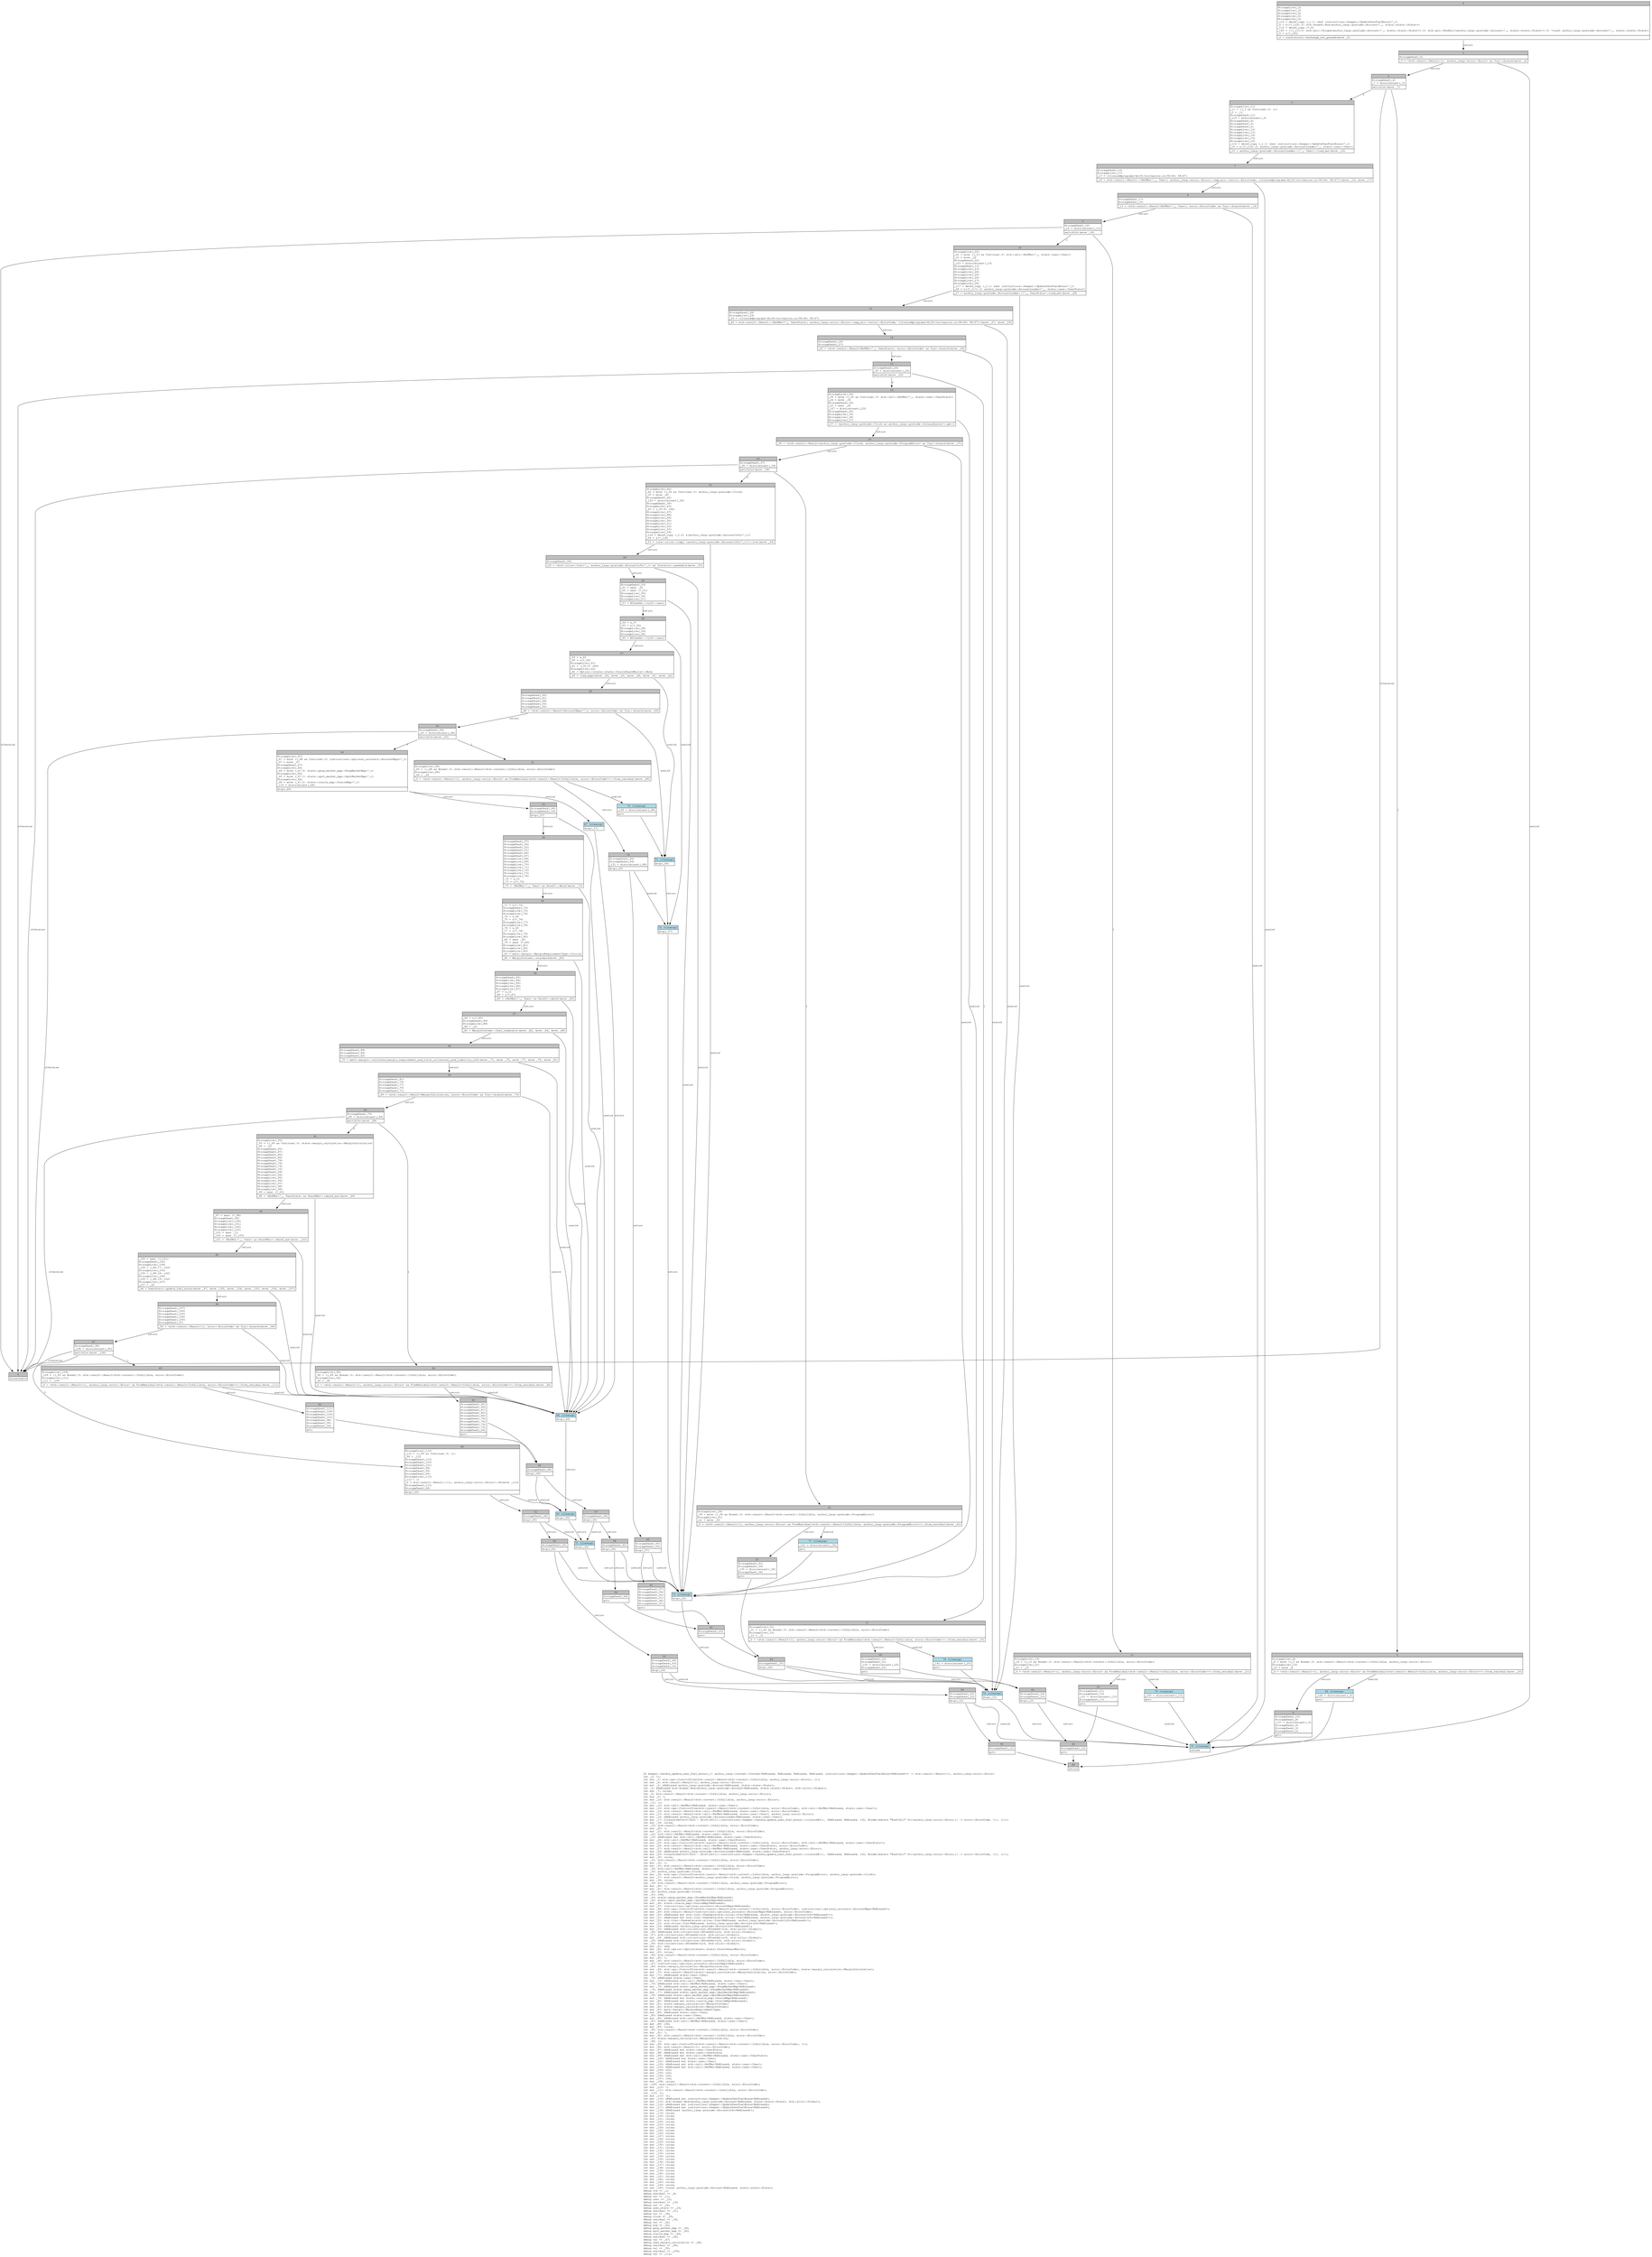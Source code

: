 digraph Mir_0_9219 {
    graph [fontname="Courier, monospace"];
    node [fontname="Courier, monospace"];
    edge [fontname="Courier, monospace"];
    label=<fn keeper::handle_update_user_fuel_bonus(_1: anchor_lang::context::Context&lt;ReErased, ReErased, ReErased, ReErased, instructions::keeper::UpdateUserFuelBonus&lt;ReErased&gt;&gt;) -&gt; std::result::Result&lt;(), anchor_lang::error::Error&gt;<br align="left"/>let _2: ();<br align="left"/>let mut _3: std::ops::ControlFlow&lt;std::result::Result&lt;std::convert::Infallible, anchor_lang::error::Error&gt;, ()&gt;;<br align="left"/>let mut _4: std::result::Result&lt;(), anchor_lang::error::Error&gt;;<br align="left"/>let mut _5: &amp;ReErased anchor_lang::prelude::Account&lt;ReErased, state::state::State&gt;;<br align="left"/>let _6: &amp;ReErased std::boxed::Box&lt;anchor_lang::prelude::Account&lt;ReErased, state::state::State&gt;, std::alloc::Global&gt;;<br align="left"/>let mut _7: isize;<br align="left"/>let _8: std::result::Result&lt;std::convert::Infallible, anchor_lang::error::Error&gt;;<br align="left"/>let mut _9: !;<br align="left"/>let mut _10: std::result::Result&lt;std::convert::Infallible, anchor_lang::error::Error&gt;;<br align="left"/>let _11: ();<br align="left"/>let mut _12: std::cell::RefMut&lt;ReErased, state::user::User&gt;;<br align="left"/>let mut _13: std::ops::ControlFlow&lt;std::result::Result&lt;std::convert::Infallible, error::ErrorCode&gt;, std::cell::RefMut&lt;ReErased, state::user::User&gt;&gt;;<br align="left"/>let mut _14: std::result::Result&lt;std::cell::RefMut&lt;ReErased, state::user::User&gt;, error::ErrorCode&gt;;<br align="left"/>let mut _15: std::result::Result&lt;std::cell::RefMut&lt;ReErased, state::user::User&gt;, anchor_lang::error::Error&gt;;<br align="left"/>let mut _16: &amp;ReErased anchor_lang::prelude::AccountLoader&lt;ReErased, state::user::User&gt;;<br align="left"/>let mut _17: Closure(DefId(0:9222 ~ drift[d311]::instructions::keeper::handle_update_user_fuel_bonus::{closure#0}), [ReErased, ReErased, i32, Binder(extern &quot;RustCall&quot; fn((anchor_lang::error::Error,)) -&gt; error::ErrorCode, []), ()]);<br align="left"/>let mut _18: isize;<br align="left"/>let _19: std::result::Result&lt;std::convert::Infallible, error::ErrorCode&gt;;<br align="left"/>let mut _20: !;<br align="left"/>let mut _21: std::result::Result&lt;std::convert::Infallible, error::ErrorCode&gt;;<br align="left"/>let _22: std::cell::RefMut&lt;ReErased, state::user::User&gt;;<br align="left"/>let _23: &amp;ReErased mut std::cell::RefMut&lt;ReErased, state::user::UserStats&gt;;<br align="left"/>let mut _24: std::cell::RefMut&lt;ReErased, state::user::UserStats&gt;;<br align="left"/>let mut _25: std::ops::ControlFlow&lt;std::result::Result&lt;std::convert::Infallible, error::ErrorCode&gt;, std::cell::RefMut&lt;ReErased, state::user::UserStats&gt;&gt;;<br align="left"/>let mut _26: std::result::Result&lt;std::cell::RefMut&lt;ReErased, state::user::UserStats&gt;, error::ErrorCode&gt;;<br align="left"/>let mut _27: std::result::Result&lt;std::cell::RefMut&lt;ReErased, state::user::UserStats&gt;, anchor_lang::error::Error&gt;;<br align="left"/>let mut _28: &amp;ReErased anchor_lang::prelude::AccountLoader&lt;ReErased, state::user::UserStats&gt;;<br align="left"/>let mut _29: Closure(DefId(0:9223 ~ drift[d311]::instructions::keeper::handle_update_user_fuel_bonus::{closure#1}), [ReErased, ReErased, i32, Binder(extern &quot;RustCall&quot; fn((anchor_lang::error::Error,)) -&gt; error::ErrorCode, []), ()]);<br align="left"/>let mut _30: isize;<br align="left"/>let _31: std::result::Result&lt;std::convert::Infallible, error::ErrorCode&gt;;<br align="left"/>let mut _32: !;<br align="left"/>let mut _33: std::result::Result&lt;std::convert::Infallible, error::ErrorCode&gt;;<br align="left"/>let _34: std::cell::RefMut&lt;ReErased, state::user::UserStats&gt;;<br align="left"/>let _35: anchor_lang::prelude::Clock;<br align="left"/>let mut _36: std::ops::ControlFlow&lt;std::result::Result&lt;std::convert::Infallible, anchor_lang::prelude::ProgramError&gt;, anchor_lang::prelude::Clock&gt;;<br align="left"/>let mut _37: std::result::Result&lt;anchor_lang::prelude::Clock, anchor_lang::prelude::ProgramError&gt;;<br align="left"/>let mut _38: isize;<br align="left"/>let _39: std::result::Result&lt;std::convert::Infallible, anchor_lang::prelude::ProgramError&gt;;<br align="left"/>let mut _40: !;<br align="left"/>let mut _41: std::result::Result&lt;std::convert::Infallible, anchor_lang::prelude::ProgramError&gt;;<br align="left"/>let _42: anchor_lang::prelude::Clock;<br align="left"/>let _43: i64;<br align="left"/>let _44: state::perp_market_map::PerpMarketMap&lt;ReErased&gt;;<br align="left"/>let _45: state::spot_market_map::SpotMarketMap&lt;ReErased&gt;;<br align="left"/>let mut _46: state::oracle_map::OracleMap&lt;ReErased&gt;;<br align="left"/>let mut _47: instructions::optional_accounts::AccountMaps&lt;ReErased&gt;;<br align="left"/>let mut _48: std::ops::ControlFlow&lt;std::result::Result&lt;std::convert::Infallible, error::ErrorCode&gt;, instructions::optional_accounts::AccountMaps&lt;ReErased&gt;&gt;;<br align="left"/>let mut _49: std::result::Result&lt;instructions::optional_accounts::AccountMaps&lt;ReErased&gt;, error::ErrorCode&gt;;<br align="left"/>let mut _50: &amp;ReErased mut std::iter::Peekable&lt;std::slice::Iter&lt;ReErased, anchor_lang::prelude::AccountInfo&lt;ReErased&gt;&gt;&gt;;<br align="left"/>let mut _51: &amp;ReErased mut std::iter::Peekable&lt;std::slice::Iter&lt;ReErased, anchor_lang::prelude::AccountInfo&lt;ReErased&gt;&gt;&gt;;<br align="left"/>let mut _52: std::iter::Peekable&lt;std::slice::Iter&lt;ReErased, anchor_lang::prelude::AccountInfo&lt;ReErased&gt;&gt;&gt;;<br align="left"/>let mut _53: std::slice::Iter&lt;ReErased, anchor_lang::prelude::AccountInfo&lt;ReErased&gt;&gt;;<br align="left"/>let mut _54: &amp;ReErased [anchor_lang::prelude::AccountInfo&lt;ReErased&gt;];<br align="left"/>let mut _55: &amp;ReErased std::collections::BTreeSet&lt;u16, std::alloc::Global&gt;;<br align="left"/>let _56: &amp;ReErased std::collections::BTreeSet&lt;u16, std::alloc::Global&gt;;<br align="left"/>let _57: std::collections::BTreeSet&lt;u16, std::alloc::Global&gt;;<br align="left"/>let mut _58: &amp;ReErased std::collections::BTreeSet&lt;u16, std::alloc::Global&gt;;<br align="left"/>let _59: &amp;ReErased std::collections::BTreeSet&lt;u16, std::alloc::Global&gt;;<br align="left"/>let _60: std::collections::BTreeSet&lt;u16, std::alloc::Global&gt;;<br align="left"/>let mut _61: u64;<br align="left"/>let mut _62: std::option::Option&lt;state::state::OracleGuardRails&gt;;<br align="left"/>let mut _63: isize;<br align="left"/>let _64: std::result::Result&lt;std::convert::Infallible, error::ErrorCode&gt;;<br align="left"/>let mut _65: !;<br align="left"/>let mut _66: std::result::Result&lt;std::convert::Infallible, error::ErrorCode&gt;;<br align="left"/>let _67: instructions::optional_accounts::AccountMaps&lt;ReErased&gt;;<br align="left"/>let _68: state::margin_calculation::MarginCalculation;<br align="left"/>let mut _69: std::ops::ControlFlow&lt;std::result::Result&lt;std::convert::Infallible, error::ErrorCode&gt;, state::margin_calculation::MarginCalculation&gt;;<br align="left"/>let mut _70: std::result::Result&lt;state::margin_calculation::MarginCalculation, error::ErrorCode&gt;;<br align="left"/>let mut _71: &amp;ReErased state::user::User;<br align="left"/>let _72: &amp;ReErased state::user::User;<br align="left"/>let mut _73: &amp;ReErased std::cell::RefMut&lt;ReErased, state::user::User&gt;;<br align="left"/>let _74: &amp;ReErased std::cell::RefMut&lt;ReErased, state::user::User&gt;;<br align="left"/>let mut _75: &amp;ReErased state::perp_market_map::PerpMarketMap&lt;ReErased&gt;;<br align="left"/>let _76: &amp;ReErased state::perp_market_map::PerpMarketMap&lt;ReErased&gt;;<br align="left"/>let mut _77: &amp;ReErased state::spot_market_map::SpotMarketMap&lt;ReErased&gt;;<br align="left"/>let _78: &amp;ReErased state::spot_market_map::SpotMarketMap&lt;ReErased&gt;;<br align="left"/>let mut _79: &amp;ReErased mut state::oracle_map::OracleMap&lt;ReErased&gt;;<br align="left"/>let mut _80: &amp;ReErased mut state::oracle_map::OracleMap&lt;ReErased&gt;;<br align="left"/>let mut _81: state::margin_calculation::MarginContext;<br align="left"/>let mut _82: state::margin_calculation::MarginContext;<br align="left"/>let mut _83: math::margin::MarginRequirementType;<br align="left"/>let mut _84: &amp;ReErased state::user::User;<br align="left"/>let _85: &amp;ReErased state::user::User;<br align="left"/>let mut _86: &amp;ReErased std::cell::RefMut&lt;ReErased, state::user::User&gt;;<br align="left"/>let _87: &amp;ReErased std::cell::RefMut&lt;ReErased, state::user::User&gt;;<br align="left"/>let mut _88: i64;<br align="left"/>let mut _89: isize;<br align="left"/>let _90: std::result::Result&lt;std::convert::Infallible, error::ErrorCode&gt;;<br align="left"/>let mut _91: !;<br align="left"/>let mut _92: std::result::Result&lt;std::convert::Infallible, error::ErrorCode&gt;;<br align="left"/>let _93: state::margin_calculation::MarginCalculation;<br align="left"/>let _94: ();<br align="left"/>let mut _95: std::ops::ControlFlow&lt;std::result::Result&lt;std::convert::Infallible, error::ErrorCode&gt;, ()&gt;;<br align="left"/>let mut _96: std::result::Result&lt;(), error::ErrorCode&gt;;<br align="left"/>let mut _97: &amp;ReErased mut state::user::UserStats;<br align="left"/>let mut _98: &amp;ReErased mut state::user::UserStats;<br align="left"/>let mut _99: &amp;ReErased mut std::cell::RefMut&lt;ReErased, state::user::UserStats&gt;;<br align="left"/>let mut _100: &amp;ReErased mut state::user::User;<br align="left"/>let mut _101: &amp;ReErased mut state::user::User;<br align="left"/>let mut _102: &amp;ReErased mut std::cell::RefMut&lt;ReErased, state::user::User&gt;;<br align="left"/>let mut _103: &amp;ReErased mut std::cell::RefMut&lt;ReErased, state::user::User&gt;;<br align="left"/>let mut _104: u32;<br align="left"/>let mut _105: u32;<br align="left"/>let mut _106: u32;<br align="left"/>let mut _107: i64;<br align="left"/>let mut _108: isize;<br align="left"/>let _109: std::result::Result&lt;std::convert::Infallible, error::ErrorCode&gt;;<br align="left"/>let mut _110: !;<br align="left"/>let mut _111: std::result::Result&lt;std::convert::Infallible, error::ErrorCode&gt;;<br align="left"/>let _112: ();<br align="left"/>let mut _113: ();<br align="left"/>let mut _114: &amp;ReErased mut instructions::keeper::UpdateUserFuelBonus&lt;ReErased&gt;;<br align="left"/>let mut _115: std::boxed::Box&lt;anchor_lang::prelude::Account&lt;ReErased, state::state::State&gt;, std::alloc::Global&gt;;<br align="left"/>let mut _116: &amp;ReErased mut instructions::keeper::UpdateUserFuelBonus&lt;ReErased&gt;;<br align="left"/>let mut _117: &amp;ReErased mut instructions::keeper::UpdateUserFuelBonus&lt;ReErased&gt;;<br align="left"/>let mut _118: &amp;ReErased [anchor_lang::prelude::AccountInfo&lt;ReErased&gt;];<br align="left"/>let mut _119: isize;<br align="left"/>let mut _120: isize;<br align="left"/>let mut _121: isize;<br align="left"/>let mut _122: isize;<br align="left"/>let mut _123: isize;<br align="left"/>let mut _124: isize;<br align="left"/>let mut _125: isize;<br align="left"/>let mut _126: isize;<br align="left"/>let mut _127: isize;<br align="left"/>let mut _128: isize;<br align="left"/>let mut _129: isize;<br align="left"/>let mut _130: isize;<br align="left"/>let mut _131: isize;<br align="left"/>let mut _132: isize;<br align="left"/>let mut _133: isize;<br align="left"/>let mut _134: isize;<br align="left"/>let mut _135: isize;<br align="left"/>let mut _136: isize;<br align="left"/>let mut _137: isize;<br align="left"/>let mut _138: isize;<br align="left"/>let mut _139: isize;<br align="left"/>let mut _140: isize;<br align="left"/>let mut _141: isize;<br align="left"/>let mut _142: isize;<br align="left"/>let mut _143: isize;<br align="left"/>let mut _144: isize;<br align="left"/>let mut _145: *const anchor_lang::prelude::Account&lt;ReErased, state::state::State&gt;;<br align="left"/>debug ctx =&gt; _1;<br align="left"/>debug residual =&gt; _8;<br align="left"/>debug val =&gt; _11;<br align="left"/>debug user =&gt; _12;<br align="left"/>debug residual =&gt; _19;<br align="left"/>debug val =&gt; _22;<br align="left"/>debug user_stats =&gt; _23;<br align="left"/>debug residual =&gt; _31;<br align="left"/>debug val =&gt; _34;<br align="left"/>debug clock =&gt; _35;<br align="left"/>debug residual =&gt; _39;<br align="left"/>debug val =&gt; _42;<br align="left"/>debug now =&gt; _43;<br align="left"/>debug perp_market_map =&gt; _44;<br align="left"/>debug spot_market_map =&gt; _45;<br align="left"/>debug oracle_map =&gt; _46;<br align="left"/>debug residual =&gt; _64;<br align="left"/>debug val =&gt; _67;<br align="left"/>debug user_margin_calculation =&gt; _68;<br align="left"/>debug residual =&gt; _90;<br align="left"/>debug val =&gt; _93;<br align="left"/>debug residual =&gt; _109;<br align="left"/>debug val =&gt; _112;<br align="left"/>>;
    bb0__0_9219 [shape="none", label=<<table border="0" cellborder="1" cellspacing="0"><tr><td bgcolor="gray" align="center" colspan="1">0</td></tr><tr><td align="left" balign="left">StorageLive(_2)<br/>StorageLive(_3)<br/>StorageLive(_4)<br/>StorageLive(_5)<br/>StorageLive(_6)<br/>_114 = deref_copy (_1.1: &amp;mut instructions::keeper::UpdateUserFuelBonus&lt;'_&gt;)<br/>_6 = &amp;((*_114).0: std::boxed::Box&lt;anchor_lang::prelude::Account&lt;'_, state::state::State&gt;&gt;)<br/>_115 = deref_copy (*_6)<br/>_145 = (((_115.0: std::ptr::Unique&lt;anchor_lang::prelude::Account&lt;'_, state::state::State&gt;&gt;).0: std::ptr::NonNull&lt;anchor_lang::prelude::Account&lt;'_, state::state::State&gt;&gt;).0: *const anchor_lang::prelude::Account&lt;'_, state::state::State&gt;)<br/>_5 = &amp;(*_145)<br/></td></tr><tr><td align="left">_4 = constraints::exchange_not_paused(move _5)</td></tr></table>>];
    bb1__0_9219 [shape="none", label=<<table border="0" cellborder="1" cellspacing="0"><tr><td bgcolor="gray" align="center" colspan="1">1</td></tr><tr><td align="left" balign="left">StorageDead(_5)<br/></td></tr><tr><td align="left">_3 = &lt;std::result::Result&lt;(), anchor_lang::error::Error&gt; as Try&gt;::branch(move _4)</td></tr></table>>];
    bb2__0_9219 [shape="none", label=<<table border="0" cellborder="1" cellspacing="0"><tr><td bgcolor="gray" align="center" colspan="1">2</td></tr><tr><td align="left" balign="left">StorageDead(_4)<br/>_7 = discriminant(_3)<br/></td></tr><tr><td align="left">switchInt(move _7)</td></tr></table>>];
    bb3__0_9219 [shape="none", label=<<table border="0" cellborder="1" cellspacing="0"><tr><td bgcolor="gray" align="center" colspan="1">3</td></tr><tr><td align="left" balign="left">StorageLive(_11)<br/>_11 = ((_3 as Continue).0: ())<br/>_2 = _11<br/>StorageDead(_11)<br/>_119 = discriminant(_3)<br/>StorageDead(_6)<br/>StorageDead(_3)<br/>StorageDead(_2)<br/>StorageLive(_12)<br/>StorageLive(_13)<br/>StorageLive(_14)<br/>StorageLive(_15)<br/>StorageLive(_16)<br/>_116 = deref_copy (_1.1: &amp;mut instructions::keeper::UpdateUserFuelBonus&lt;'_&gt;)<br/>_16 = &amp;((*_116).2: anchor_lang::prelude::AccountLoader&lt;'_, state::user::User&gt;)<br/></td></tr><tr><td align="left">_15 = anchor_lang::prelude::AccountLoader::&lt;'_, User&gt;::load_mut(move _16)</td></tr></table>>];
    bb4__0_9219 [shape="none", label=<<table border="0" cellborder="1" cellspacing="0"><tr><td bgcolor="gray" align="center" colspan="1">4</td></tr><tr><td align="left">unreachable</td></tr></table>>];
    bb5__0_9219 [shape="none", label=<<table border="0" cellborder="1" cellspacing="0"><tr><td bgcolor="gray" align="center" colspan="1">5</td></tr><tr><td align="left" balign="left">StorageLive(_8)<br/>_8 = move ((_3 as Break).0: std::result::Result&lt;std::convert::Infallible, anchor_lang::error::Error&gt;)<br/>StorageLive(_10)<br/>_10 = move _8<br/></td></tr><tr><td align="left">_0 = &lt;std::result::Result&lt;(), anchor_lang::error::Error&gt; as FromResidual&lt;std::result::Result&lt;Infallible, anchor_lang::error::Error&gt;&gt;&gt;::from_residual(move _10)</td></tr></table>>];
    bb6__0_9219 [shape="none", label=<<table border="0" cellborder="1" cellspacing="0"><tr><td bgcolor="gray" align="center" colspan="1">6</td></tr><tr><td align="left" balign="left">StorageDead(_10)<br/>StorageDead(_8)<br/>_137 = discriminant(_3)<br/>StorageDead(_6)<br/>StorageDead(_3)<br/>StorageDead(_2)<br/></td></tr><tr><td align="left">goto</td></tr></table>>];
    bb7__0_9219 [shape="none", label=<<table border="0" cellborder="1" cellspacing="0"><tr><td bgcolor="gray" align="center" colspan="1">7</td></tr><tr><td align="left" balign="left">StorageDead(_16)<br/>StorageLive(_17)<br/>_17 = {closure@programs/drift/src/macros.rs:58:44: 58:47}<br/></td></tr><tr><td align="left">_14 = std::result::Result::&lt;RefMut&lt;'_, User&gt;, anchor_lang::error::Error&gt;::map_err::&lt;error::ErrorCode, {closure@programs/drift/src/macros.rs:58:44: 58:47}&gt;(move _15, move _17)</td></tr></table>>];
    bb8__0_9219 [shape="none", label=<<table border="0" cellborder="1" cellspacing="0"><tr><td bgcolor="gray" align="center" colspan="1">8</td></tr><tr><td align="left" balign="left">StorageDead(_17)<br/>StorageDead(_15)<br/></td></tr><tr><td align="left">_13 = &lt;std::result::Result&lt;RefMut&lt;'_, User&gt;, error::ErrorCode&gt; as Try&gt;::branch(move _14)</td></tr></table>>];
    bb9__0_9219 [shape="none", label=<<table border="0" cellborder="1" cellspacing="0"><tr><td bgcolor="gray" align="center" colspan="1">9</td></tr><tr><td align="left" balign="left">StorageDead(_14)<br/>_18 = discriminant(_13)<br/></td></tr><tr><td align="left">switchInt(move _18)</td></tr></table>>];
    bb10__0_9219 [shape="none", label=<<table border="0" cellborder="1" cellspacing="0"><tr><td bgcolor="gray" align="center" colspan="1">10</td></tr><tr><td align="left" balign="left">StorageLive(_22)<br/>_22 = move ((_13 as Continue).0: std::cell::RefMut&lt;'_, state::user::User&gt;)<br/>_12 = move _22<br/>StorageDead(_22)<br/>_123 = discriminant(_13)<br/>StorageDead(_13)<br/>StorageLive(_23)<br/>StorageLive(_24)<br/>StorageLive(_25)<br/>StorageLive(_26)<br/>StorageLive(_27)<br/>StorageLive(_28)<br/>_117 = deref_copy (_1.1: &amp;mut instructions::keeper::UpdateUserFuelBonus&lt;'_&gt;)<br/>_28 = &amp;((*_117).3: anchor_lang::prelude::AccountLoader&lt;'_, state::user::UserStats&gt;)<br/></td></tr><tr><td align="left">_27 = anchor_lang::prelude::AccountLoader::&lt;'_, UserStats&gt;::load_mut(move _28)</td></tr></table>>];
    bb11__0_9219 [shape="none", label=<<table border="0" cellborder="1" cellspacing="0"><tr><td bgcolor="gray" align="center" colspan="1">11</td></tr><tr><td align="left" balign="left">StorageLive(_19)<br/>_19 = ((_13 as Break).0: std::result::Result&lt;std::convert::Infallible, error::ErrorCode&gt;)<br/>StorageLive(_21)<br/>_21 = _19<br/></td></tr><tr><td align="left">_0 = &lt;std::result::Result&lt;(), anchor_lang::error::Error&gt; as FromResidual&lt;std::result::Result&lt;Infallible, error::ErrorCode&gt;&gt;&gt;::from_residual(move _21)</td></tr></table>>];
    bb12__0_9219 [shape="none", label=<<table border="0" cellborder="1" cellspacing="0"><tr><td bgcolor="gray" align="center" colspan="1">12</td></tr><tr><td align="left" balign="left">StorageDead(_21)<br/>StorageDead(_19)<br/>_121 = discriminant(_13)<br/>StorageDead(_13)<br/></td></tr><tr><td align="left">goto</td></tr></table>>];
    bb13__0_9219 [shape="none", label=<<table border="0" cellborder="1" cellspacing="0"><tr><td bgcolor="gray" align="center" colspan="1">13</td></tr><tr><td align="left" balign="left">StorageDead(_28)<br/>StorageLive(_29)<br/>_29 = {closure@programs/drift/src/macros.rs:58:44: 58:47}<br/></td></tr><tr><td align="left">_26 = std::result::Result::&lt;RefMut&lt;'_, UserStats&gt;, anchor_lang::error::Error&gt;::map_err::&lt;error::ErrorCode, {closure@programs/drift/src/macros.rs:58:44: 58:47}&gt;(move _27, move _29)</td></tr></table>>];
    bb14__0_9219 [shape="none", label=<<table border="0" cellborder="1" cellspacing="0"><tr><td bgcolor="gray" align="center" colspan="1">14</td></tr><tr><td align="left" balign="left">StorageDead(_29)<br/>StorageDead(_27)<br/></td></tr><tr><td align="left">_25 = &lt;std::result::Result&lt;RefMut&lt;'_, UserStats&gt;, error::ErrorCode&gt; as Try&gt;::branch(move _26)</td></tr></table>>];
    bb15__0_9219 [shape="none", label=<<table border="0" cellborder="1" cellspacing="0"><tr><td bgcolor="gray" align="center" colspan="1">15</td></tr><tr><td align="left" balign="left">StorageDead(_26)<br/>_30 = discriminant(_25)<br/></td></tr><tr><td align="left">switchInt(move _30)</td></tr></table>>];
    bb16__0_9219 [shape="none", label=<<table border="0" cellborder="1" cellspacing="0"><tr><td bgcolor="gray" align="center" colspan="1">16</td></tr><tr><td align="left" balign="left">StorageLive(_34)<br/>_34 = move ((_25 as Continue).0: std::cell::RefMut&lt;'_, state::user::UserStats&gt;)<br/>_24 = move _34<br/>StorageDead(_34)<br/>_23 = &amp;mut _24<br/>_127 = discriminant(_25)<br/>StorageDead(_25)<br/>StorageLive(_35)<br/>StorageLive(_36)<br/>StorageLive(_37)<br/></td></tr><tr><td align="left">_37 = &lt;anchor_lang::prelude::Clock as anchor_lang::prelude::SolanaSysvar&gt;::get()</td></tr></table>>];
    bb17__0_9219 [shape="none", label=<<table border="0" cellborder="1" cellspacing="0"><tr><td bgcolor="gray" align="center" colspan="1">17</td></tr><tr><td align="left" balign="left">StorageLive(_31)<br/>_31 = ((_25 as Break).0: std::result::Result&lt;std::convert::Infallible, error::ErrorCode&gt;)<br/>StorageLive(_33)<br/>_33 = _31<br/></td></tr><tr><td align="left">_0 = &lt;std::result::Result&lt;(), anchor_lang::error::Error&gt; as FromResidual&lt;std::result::Result&lt;Infallible, error::ErrorCode&gt;&gt;&gt;::from_residual(move _33)</td></tr></table>>];
    bb18__0_9219 [shape="none", label=<<table border="0" cellborder="1" cellspacing="0"><tr><td bgcolor="gray" align="center" colspan="1">18</td></tr><tr><td align="left" balign="left">StorageDead(_33)<br/>StorageDead(_31)<br/>_125 = discriminant(_25)<br/>StorageDead(_25)<br/></td></tr><tr><td align="left">goto</td></tr></table>>];
    bb19__0_9219 [shape="none", label=<<table border="0" cellborder="1" cellspacing="0"><tr><td bgcolor="gray" align="center" colspan="1">19</td></tr><tr><td align="left">_36 = &lt;std::result::Result&lt;anchor_lang::prelude::Clock, anchor_lang::prelude::ProgramError&gt; as Try&gt;::branch(move _37)</td></tr></table>>];
    bb20__0_9219 [shape="none", label=<<table border="0" cellborder="1" cellspacing="0"><tr><td bgcolor="gray" align="center" colspan="1">20</td></tr><tr><td align="left" balign="left">StorageDead(_37)<br/>_38 = discriminant(_36)<br/></td></tr><tr><td align="left">switchInt(move _38)</td></tr></table>>];
    bb21__0_9219 [shape="none", label=<<table border="0" cellborder="1" cellspacing="0"><tr><td bgcolor="gray" align="center" colspan="1">21</td></tr><tr><td align="left" balign="left">StorageLive(_42)<br/>_42 = move ((_36 as Continue).0: anchor_lang::prelude::Clock)<br/>_35 = move _42<br/>StorageDead(_42)<br/>_129 = discriminant(_36)<br/>StorageDead(_36)<br/>StorageLive(_43)<br/>_43 = (_35.4: i64)<br/>StorageLive(_47)<br/>StorageLive(_48)<br/>StorageLive(_49)<br/>StorageLive(_50)<br/>StorageLive(_51)<br/>StorageLive(_52)<br/>StorageLive(_53)<br/>StorageLive(_54)<br/>_118 = deref_copy (_1.2: &amp;[anchor_lang::prelude::AccountInfo&lt;'_&gt;])<br/>_54 = &amp;(*_118)<br/></td></tr><tr><td align="left">_53 = core::slice::&lt;impl [anchor_lang::prelude::AccountInfo&lt;'_&gt;]&gt;::iter(move _54)</td></tr></table>>];
    bb22__0_9219 [shape="none", label=<<table border="0" cellborder="1" cellspacing="0"><tr><td bgcolor="gray" align="center" colspan="1">22</td></tr><tr><td align="left" balign="left">StorageLive(_39)<br/>_39 = move ((_36 as Break).0: std::result::Result&lt;std::convert::Infallible, anchor_lang::prelude::ProgramError&gt;)<br/>StorageLive(_41)<br/>_41 = move _39<br/></td></tr><tr><td align="left">_0 = &lt;std::result::Result&lt;(), anchor_lang::error::Error&gt; as FromResidual&lt;std::result::Result&lt;Infallible, anchor_lang::prelude::ProgramError&gt;&gt;&gt;::from_residual(move _41)</td></tr></table>>];
    bb23__0_9219 [shape="none", label=<<table border="0" cellborder="1" cellspacing="0"><tr><td bgcolor="gray" align="center" colspan="1">23</td></tr><tr><td align="left" balign="left">StorageDead(_41)<br/>StorageDead(_39)<br/>_135 = discriminant(_36)<br/>StorageDead(_36)<br/></td></tr><tr><td align="left">goto</td></tr></table>>];
    bb24__0_9219 [shape="none", label=<<table border="0" cellborder="1" cellspacing="0"><tr><td bgcolor="gray" align="center" colspan="1">24</td></tr><tr><td align="left" balign="left">StorageDead(_54)<br/></td></tr><tr><td align="left">_52 = &lt;std::slice::Iter&lt;'_, anchor_lang::prelude::AccountInfo&lt;'_&gt;&gt; as Iterator&gt;::peekable(move _53)</td></tr></table>>];
    bb25__0_9219 [shape="none", label=<<table border="0" cellborder="1" cellspacing="0"><tr><td bgcolor="gray" align="center" colspan="1">25</td></tr><tr><td align="left" balign="left">StorageDead(_53)<br/>_51 = &amp;mut _52<br/>_50 = &amp;mut (*_51)<br/>StorageLive(_55)<br/>StorageLive(_56)<br/>StorageLive(_57)<br/></td></tr><tr><td align="left">_57 = BTreeSet::&lt;u16&gt;::new()</td></tr></table>>];
    bb26__0_9219 [shape="none", label=<<table border="0" cellborder="1" cellspacing="0"><tr><td bgcolor="gray" align="center" colspan="1">26</td></tr><tr><td align="left" balign="left">_56 = &amp;_57<br/>_55 = &amp;(*_56)<br/>StorageLive(_58)<br/>StorageLive(_59)<br/>StorageLive(_60)<br/></td></tr><tr><td align="left">_60 = BTreeSet::&lt;u16&gt;::new()</td></tr></table>>];
    bb27__0_9219 [shape="none", label=<<table border="0" cellborder="1" cellspacing="0"><tr><td bgcolor="gray" align="center" colspan="1">27</td></tr><tr><td align="left" balign="left">_59 = &amp;_60<br/>_58 = &amp;(*_59)<br/>StorageLive(_61)<br/>_61 = (_35.0: u64)<br/>StorageLive(_62)<br/>_62 = Option::&lt;state::state::OracleGuardRails&gt;::None<br/></td></tr><tr><td align="left">_49 = load_maps(move _50, move _55, move _58, move _61, move _62)</td></tr></table>>];
    bb28__0_9219 [shape="none", label=<<table border="0" cellborder="1" cellspacing="0"><tr><td bgcolor="gray" align="center" colspan="1">28</td></tr><tr><td align="left" balign="left">StorageDead(_62)<br/>StorageDead(_61)<br/>StorageDead(_58)<br/>StorageDead(_55)<br/>StorageDead(_50)<br/></td></tr><tr><td align="left">_48 = &lt;std::result::Result&lt;AccountMaps&lt;'_&gt;, error::ErrorCode&gt; as Try&gt;::branch(move _49)</td></tr></table>>];
    bb29__0_9219 [shape="none", label=<<table border="0" cellborder="1" cellspacing="0"><tr><td bgcolor="gray" align="center" colspan="1">29</td></tr><tr><td align="left" balign="left">StorageDead(_49)<br/>_63 = discriminant(_48)<br/></td></tr><tr><td align="left">switchInt(move _63)</td></tr></table>>];
    bb30__0_9219 [shape="none", label=<<table border="0" cellborder="1" cellspacing="0"><tr><td bgcolor="gray" align="center" colspan="1">30</td></tr><tr><td align="left" balign="left">StorageLive(_67)<br/>_67 = move ((_48 as Continue).0: instructions::optional_accounts::AccountMaps&lt;'_&gt;)<br/>_47 = move _67<br/>StorageDead(_67)<br/>StorageLive(_44)<br/>_44 = move (_47.0: state::perp_market_map::PerpMarketMap&lt;'_&gt;)<br/>StorageLive(_45)<br/>_45 = move (_47.1: state::spot_market_map::SpotMarketMap&lt;'_&gt;)<br/>StorageLive(_46)<br/>_46 = move (_47.2: state::oracle_map::OracleMap&lt;'_&gt;)<br/>_133 = discriminant(_48)<br/></td></tr><tr><td align="left">drop(_60)</td></tr></table>>];
    bb31__0_9219 [shape="none", label=<<table border="0" cellborder="1" cellspacing="0"><tr><td bgcolor="gray" align="center" colspan="1">31</td></tr><tr><td align="left" balign="left">StorageLive(_64)<br/>_64 = ((_48 as Break).0: std::result::Result&lt;std::convert::Infallible, error::ErrorCode&gt;)<br/>StorageLive(_66)<br/>_66 = _64<br/></td></tr><tr><td align="left">_0 = &lt;std::result::Result&lt;(), anchor_lang::error::Error&gt; as FromResidual&lt;std::result::Result&lt;Infallible, error::ErrorCode&gt;&gt;&gt;::from_residual(move _66)</td></tr></table>>];
    bb32__0_9219 [shape="none", label=<<table border="0" cellborder="1" cellspacing="0"><tr><td bgcolor="gray" align="center" colspan="1">32</td></tr><tr><td align="left" balign="left">StorageDead(_66)<br/>StorageDead(_64)<br/>_131 = discriminant(_48)<br/></td></tr><tr><td align="left">drop(_60)</td></tr></table>>];
    bb33__0_9219 [shape="none", label=<<table border="0" cellborder="1" cellspacing="0"><tr><td bgcolor="gray" align="center" colspan="1">33</td></tr><tr><td align="left" balign="left">StorageDead(_60)<br/>StorageDead(_59)<br/></td></tr><tr><td align="left">drop(_57)</td></tr></table>>];
    bb34__0_9219 [shape="none", label=<<table border="0" cellborder="1" cellspacing="0"><tr><td bgcolor="gray" align="center" colspan="1">34</td></tr><tr><td align="left" balign="left">StorageDead(_57)<br/>StorageDead(_56)<br/>StorageDead(_52)<br/>StorageDead(_51)<br/>StorageDead(_48)<br/>StorageDead(_47)<br/>StorageLive(_68)<br/>StorageLive(_69)<br/>StorageLive(_70)<br/>StorageLive(_71)<br/>StorageLive(_72)<br/>StorageLive(_73)<br/>StorageLive(_74)<br/>_74 = &amp;_12<br/>_73 = &amp;(*_74)<br/></td></tr><tr><td align="left">_72 = &lt;RefMut&lt;'_, User&gt; as Deref&gt;::deref(move _73)</td></tr></table>>];
    bb35__0_9219 [shape="none", label=<<table border="0" cellborder="1" cellspacing="0"><tr><td bgcolor="gray" align="center" colspan="1">35</td></tr><tr><td align="left" balign="left">_71 = &amp;(*_72)<br/>StorageDead(_73)<br/>StorageLive(_75)<br/>StorageLive(_76)<br/>_76 = &amp;_44<br/>_75 = &amp;(*_76)<br/>StorageLive(_77)<br/>StorageLive(_78)<br/>_78 = &amp;_45<br/>_77 = &amp;(*_78)<br/>StorageLive(_79)<br/>StorageLive(_80)<br/>_80 = &amp;mut _46<br/>_79 = &amp;mut (*_80)<br/>StorageLive(_81)<br/>StorageLive(_82)<br/>StorageLive(_83)<br/>_83 = math::margin::MarginRequirementType::Initial<br/></td></tr><tr><td align="left">_82 = MarginContext::standard(move _83)</td></tr></table>>];
    bb36__0_9219 [shape="none", label=<<table border="0" cellborder="1" cellspacing="0"><tr><td bgcolor="gray" align="center" colspan="1">36</td></tr><tr><td align="left" balign="left">StorageDead(_83)<br/>StorageLive(_84)<br/>StorageLive(_85)<br/>StorageLive(_86)<br/>StorageLive(_87)<br/>_87 = &amp;_12<br/>_86 = &amp;(*_87)<br/></td></tr><tr><td align="left">_85 = &lt;RefMut&lt;'_, User&gt; as Deref&gt;::deref(move _86)</td></tr></table>>];
    bb37__0_9219 [shape="none", label=<<table border="0" cellborder="1" cellspacing="0"><tr><td bgcolor="gray" align="center" colspan="1">37</td></tr><tr><td align="left" balign="left">_84 = &amp;(*_85)<br/>StorageDead(_86)<br/>StorageLive(_88)<br/>_88 = _43<br/></td></tr><tr><td align="left">_81 = MarginContext::fuel_numerator(move _82, move _84, move _88)</td></tr></table>>];
    bb38__0_9219 [shape="none", label=<<table border="0" cellborder="1" cellspacing="0"><tr><td bgcolor="gray" align="center" colspan="1">38</td></tr><tr><td align="left" balign="left">StorageDead(_88)<br/>StorageDead(_84)<br/>StorageDead(_82)<br/></td></tr><tr><td align="left">_70 = math::margin::calculate_margin_requirement_and_total_collateral_and_liability_info(move _71, move _75, move _77, move _79, move _81)</td></tr></table>>];
    bb39__0_9219 [shape="none", label=<<table border="0" cellborder="1" cellspacing="0"><tr><td bgcolor="gray" align="center" colspan="1">39</td></tr><tr><td align="left" balign="left">StorageDead(_81)<br/>StorageDead(_79)<br/>StorageDead(_77)<br/>StorageDead(_75)<br/>StorageDead(_71)<br/></td></tr><tr><td align="left">_69 = &lt;std::result::Result&lt;MarginCalculation, error::ErrorCode&gt; as Try&gt;::branch(move _70)</td></tr></table>>];
    bb40__0_9219 [shape="none", label=<<table border="0" cellborder="1" cellspacing="0"><tr><td bgcolor="gray" align="center" colspan="1">40</td></tr><tr><td align="left" balign="left">StorageDead(_70)<br/>_89 = discriminant(_69)<br/></td></tr><tr><td align="left">switchInt(move _89)</td></tr></table>>];
    bb41__0_9219 [shape="none", label=<<table border="0" cellborder="1" cellspacing="0"><tr><td bgcolor="gray" align="center" colspan="1">41</td></tr><tr><td align="left" balign="left">StorageLive(_93)<br/>_93 = ((_69 as Continue).0: state::margin_calculation::MarginCalculation)<br/>_68 = _93<br/>StorageDead(_93)<br/>StorageDead(_87)<br/>StorageDead(_85)<br/>StorageDead(_80)<br/>StorageDead(_78)<br/>StorageDead(_76)<br/>StorageDead(_74)<br/>StorageDead(_72)<br/>StorageDead(_69)<br/>StorageLive(_94)<br/>StorageLive(_95)<br/>StorageLive(_96)<br/>StorageLive(_97)<br/>StorageLive(_98)<br/>StorageLive(_99)<br/>_99 = &amp;mut (*_23)<br/></td></tr><tr><td align="left">_98 = &lt;RefMut&lt;'_, UserStats&gt; as DerefMut&gt;::deref_mut(move _99)</td></tr></table>>];
    bb42__0_9219 [shape="none", label=<<table border="0" cellborder="1" cellspacing="0"><tr><td bgcolor="gray" align="center" colspan="1">42</td></tr><tr><td align="left" balign="left">StorageLive(_90)<br/>_90 = ((_69 as Break).0: std::result::Result&lt;std::convert::Infallible, error::ErrorCode&gt;)<br/>StorageLive(_92)<br/>_92 = _90<br/></td></tr><tr><td align="left">_0 = &lt;std::result::Result&lt;(), anchor_lang::error::Error&gt; as FromResidual&lt;std::result::Result&lt;Infallible, error::ErrorCode&gt;&gt;&gt;::from_residual(move _92)</td></tr></table>>];
    bb43__0_9219 [shape="none", label=<<table border="0" cellborder="1" cellspacing="0"><tr><td bgcolor="gray" align="center" colspan="1">43</td></tr><tr><td align="left" balign="left">StorageDead(_92)<br/>StorageDead(_90)<br/>StorageDead(_87)<br/>StorageDead(_85)<br/>StorageDead(_80)<br/>StorageDead(_78)<br/>StorageDead(_76)<br/>StorageDead(_74)<br/>StorageDead(_72)<br/>StorageDead(_69)<br/></td></tr><tr><td align="left">goto</td></tr></table>>];
    bb44__0_9219 [shape="none", label=<<table border="0" cellborder="1" cellspacing="0"><tr><td bgcolor="gray" align="center" colspan="1">44</td></tr><tr><td align="left" balign="left">_97 = &amp;mut (*_98)<br/>StorageDead(_99)<br/>StorageLive(_100)<br/>StorageLive(_101)<br/>StorageLive(_102)<br/>StorageLive(_103)<br/>_103 = &amp;mut _12<br/>_102 = &amp;mut (*_103)<br/></td></tr><tr><td align="left">_101 = &lt;RefMut&lt;'_, User&gt; as DerefMut&gt;::deref_mut(move _102)</td></tr></table>>];
    bb45__0_9219 [shape="none", label=<<table border="0" cellborder="1" cellspacing="0"><tr><td bgcolor="gray" align="center" colspan="1">45</td></tr><tr><td align="left" balign="left">_100 = &amp;mut (*_101)<br/>StorageDead(_102)<br/>StorageLive(_104)<br/>_104 = (_68.17: u32)<br/>StorageLive(_105)<br/>_105 = (_68.18: u32)<br/>StorageLive(_106)<br/>_106 = (_68.19: u32)<br/>StorageLive(_107)<br/>_107 = _43<br/></td></tr><tr><td align="left">_96 = UserStats::update_fuel_bonus(move _97, move _100, move _104, move _105, move _106, move _107)</td></tr></table>>];
    bb46__0_9219 [shape="none", label=<<table border="0" cellborder="1" cellspacing="0"><tr><td bgcolor="gray" align="center" colspan="1">46</td></tr><tr><td align="left" balign="left">StorageDead(_107)<br/>StorageDead(_106)<br/>StorageDead(_105)<br/>StorageDead(_104)<br/>StorageDead(_100)<br/>StorageDead(_97)<br/></td></tr><tr><td align="left">_95 = &lt;std::result::Result&lt;(), error::ErrorCode&gt; as Try&gt;::branch(move _96)</td></tr></table>>];
    bb47__0_9219 [shape="none", label=<<table border="0" cellborder="1" cellspacing="0"><tr><td bgcolor="gray" align="center" colspan="1">47</td></tr><tr><td align="left" balign="left">StorageDead(_96)<br/>_108 = discriminant(_95)<br/></td></tr><tr><td align="left">switchInt(move _108)</td></tr></table>>];
    bb48__0_9219 [shape="none", label=<<table border="0" cellborder="1" cellspacing="0"><tr><td bgcolor="gray" align="center" colspan="1">48</td></tr><tr><td align="left" balign="left">StorageLive(_112)<br/>_112 = ((_95 as Continue).0: ())<br/>_94 = _112<br/>StorageDead(_112)<br/>StorageDead(_103)<br/>StorageDead(_101)<br/>StorageDead(_98)<br/>StorageDead(_95)<br/>StorageDead(_94)<br/>StorageLive(_113)<br/>_113 = ()<br/>_0 = std::result::Result::&lt;(), anchor_lang::error::Error&gt;::Ok(move _113)<br/>StorageDead(_113)<br/>StorageDead(_68)<br/></td></tr><tr><td align="left">drop(_46)</td></tr></table>>];
    bb49__0_9219 [shape="none", label=<<table border="0" cellborder="1" cellspacing="0"><tr><td bgcolor="gray" align="center" colspan="1">49</td></tr><tr><td align="left" balign="left">StorageLive(_109)<br/>_109 = ((_95 as Break).0: std::result::Result&lt;std::convert::Infallible, error::ErrorCode&gt;)<br/>StorageLive(_111)<br/>_111 = _109<br/></td></tr><tr><td align="left">_0 = &lt;std::result::Result&lt;(), anchor_lang::error::Error&gt; as FromResidual&lt;std::result::Result&lt;Infallible, error::ErrorCode&gt;&gt;&gt;::from_residual(move _111)</td></tr></table>>];
    bb50__0_9219 [shape="none", label=<<table border="0" cellborder="1" cellspacing="0"><tr><td bgcolor="gray" align="center" colspan="1">50</td></tr><tr><td align="left" balign="left">StorageDead(_111)<br/>StorageDead(_109)<br/>StorageDead(_103)<br/>StorageDead(_101)<br/>StorageDead(_98)<br/>StorageDead(_95)<br/>StorageDead(_94)<br/></td></tr><tr><td align="left">goto</td></tr></table>>];
    bb51__0_9219 [shape="none", label=<<table border="0" cellborder="1" cellspacing="0"><tr><td bgcolor="gray" align="center" colspan="1">51</td></tr><tr><td align="left" balign="left">StorageDead(_46)<br/></td></tr><tr><td align="left">drop(_45)</td></tr></table>>];
    bb52__0_9219 [shape="none", label=<<table border="0" cellborder="1" cellspacing="0"><tr><td bgcolor="gray" align="center" colspan="1">52</td></tr><tr><td align="left" balign="left">StorageDead(_45)<br/></td></tr><tr><td align="left">drop(_44)</td></tr></table>>];
    bb53__0_9219 [shape="none", label=<<table border="0" cellborder="1" cellspacing="0"><tr><td bgcolor="gray" align="center" colspan="1">53</td></tr><tr><td align="left" balign="left">StorageDead(_44)<br/>StorageDead(_43)<br/>StorageDead(_35)<br/></td></tr><tr><td align="left">drop(_24)</td></tr></table>>];
    bb54__0_9219 [shape="none", label=<<table border="0" cellborder="1" cellspacing="0"><tr><td bgcolor="gray" align="center" colspan="1">54</td></tr><tr><td align="left" balign="left">StorageDead(_24)<br/>StorageDead(_23)<br/></td></tr><tr><td align="left">drop(_12)</td></tr></table>>];
    bb55__0_9219 [shape="none", label=<<table border="0" cellborder="1" cellspacing="0"><tr><td bgcolor="gray" align="center" colspan="1">55</td></tr><tr><td align="left" balign="left">StorageDead(_12)<br/></td></tr><tr><td align="left">goto</td></tr></table>>];
    bb56__0_9219 [shape="none", label=<<table border="0" cellborder="1" cellspacing="0"><tr><td bgcolor="gray" align="center" colspan="1">56</td></tr><tr><td align="left" balign="left">StorageDead(_68)<br/></td></tr><tr><td align="left">drop(_46)</td></tr></table>>];
    bb57__0_9219 [shape="none", label=<<table border="0" cellborder="1" cellspacing="0"><tr><td bgcolor="gray" align="center" colspan="1">57</td></tr><tr><td align="left" balign="left">StorageDead(_46)<br/></td></tr><tr><td align="left">drop(_45)</td></tr></table>>];
    bb58__0_9219 [shape="none", label=<<table border="0" cellborder="1" cellspacing="0"><tr><td bgcolor="gray" align="center" colspan="1">58</td></tr><tr><td align="left" balign="left">StorageDead(_45)<br/></td></tr><tr><td align="left">drop(_44)</td></tr></table>>];
    bb59__0_9219 [shape="none", label=<<table border="0" cellborder="1" cellspacing="0"><tr><td bgcolor="gray" align="center" colspan="1">59</td></tr><tr><td align="left" balign="left">StorageDead(_44)<br/></td></tr><tr><td align="left">goto</td></tr></table>>];
    bb60__0_9219 [shape="none", label=<<table border="0" cellborder="1" cellspacing="0"><tr><td bgcolor="gray" align="center" colspan="1">60</td></tr><tr><td align="left" balign="left">StorageDead(_60)<br/>StorageDead(_59)<br/></td></tr><tr><td align="left">drop(_57)</td></tr></table>>];
    bb61__0_9219 [shape="none", label=<<table border="0" cellborder="1" cellspacing="0"><tr><td bgcolor="gray" align="center" colspan="1">61</td></tr><tr><td align="left" balign="left">StorageDead(_57)<br/>StorageDead(_56)<br/>StorageDead(_52)<br/>StorageDead(_51)<br/>StorageDead(_48)<br/>StorageDead(_47)<br/></td></tr><tr><td align="left">goto</td></tr></table>>];
    bb62__0_9219 [shape="none", label=<<table border="0" cellborder="1" cellspacing="0"><tr><td bgcolor="gray" align="center" colspan="1">62</td></tr><tr><td align="left" balign="left">StorageDead(_43)<br/></td></tr><tr><td align="left">goto</td></tr></table>>];
    bb63__0_9219 [shape="none", label=<<table border="0" cellborder="1" cellspacing="0"><tr><td bgcolor="gray" align="center" colspan="1">63</td></tr><tr><td align="left" balign="left">StorageDead(_35)<br/></td></tr><tr><td align="left">drop(_24)</td></tr></table>>];
    bb64__0_9219 [shape="none", label=<<table border="0" cellborder="1" cellspacing="0"><tr><td bgcolor="gray" align="center" colspan="1">64</td></tr><tr><td align="left" balign="left">StorageDead(_24)<br/>StorageDead(_23)<br/></td></tr><tr><td align="left">drop(_12)</td></tr></table>>];
    bb65__0_9219 [shape="none", label=<<table border="0" cellborder="1" cellspacing="0"><tr><td bgcolor="gray" align="center" colspan="1">65</td></tr><tr><td align="left" balign="left">StorageDead(_12)<br/></td></tr><tr><td align="left">goto</td></tr></table>>];
    bb66__0_9219 [shape="none", label=<<table border="0" cellborder="1" cellspacing="0"><tr><td bgcolor="gray" align="center" colspan="1">66</td></tr><tr><td align="left">return</td></tr></table>>];
    bb67__0_9219 [shape="none", label=<<table border="0" cellborder="1" cellspacing="0"><tr><td bgcolor="lightblue" align="center" colspan="1">67 (cleanup)</td></tr><tr><td align="left">drop(_57)</td></tr></table>>];
    bb68__0_9219 [shape="none", label=<<table border="0" cellborder="1" cellspacing="0"><tr><td bgcolor="lightblue" align="center" colspan="1">68 (cleanup)</td></tr><tr><td align="left">drop(_46)</td></tr></table>>];
    bb69__0_9219 [shape="none", label=<<table border="0" cellborder="1" cellspacing="0"><tr><td bgcolor="lightblue" align="center" colspan="1">69 (cleanup)</td></tr><tr><td align="left">drop(_45)</td></tr></table>>];
    bb70__0_9219 [shape="none", label=<<table border="0" cellborder="1" cellspacing="0"><tr><td bgcolor="lightblue" align="center" colspan="1">70 (cleanup)</td></tr><tr><td align="left">drop(_44)</td></tr></table>>];
    bb71__0_9219 [shape="none", label=<<table border="0" cellborder="1" cellspacing="0"><tr><td bgcolor="lightblue" align="center" colspan="1">71 (cleanup)</td></tr><tr><td align="left">drop(_60)</td></tr></table>>];
    bb72__0_9219 [shape="none", label=<<table border="0" cellborder="1" cellspacing="0"><tr><td bgcolor="lightblue" align="center" colspan="1">72 (cleanup)</td></tr><tr><td align="left">drop(_57)</td></tr></table>>];
    bb73__0_9219 [shape="none", label=<<table border="0" cellborder="1" cellspacing="0"><tr><td bgcolor="lightblue" align="center" colspan="1">73 (cleanup)</td></tr><tr><td align="left">drop(_24)</td></tr></table>>];
    bb74__0_9219 [shape="none", label=<<table border="0" cellborder="1" cellspacing="0"><tr><td bgcolor="lightblue" align="center" colspan="1">74 (cleanup)</td></tr><tr><td align="left">drop(_12)</td></tr></table>>];
    bb75__0_9219 [shape="none", label=<<table border="0" cellborder="1" cellspacing="0"><tr><td bgcolor="lightblue" align="center" colspan="1">75 (cleanup)</td></tr><tr><td align="left">resume</td></tr></table>>];
    bb76__0_9219 [shape="none", label=<<table border="0" cellborder="1" cellspacing="0"><tr><td bgcolor="lightblue" align="center" colspan="1">76 (cleanup)</td></tr><tr><td align="left" balign="left">_140 = discriminant(_48)<br/></td></tr><tr><td align="left">goto</td></tr></table>>];
    bb77__0_9219 [shape="none", label=<<table border="0" cellborder="1" cellspacing="0"><tr><td bgcolor="lightblue" align="center" colspan="1">77 (cleanup)</td></tr><tr><td align="left" balign="left">_141 = discriminant(_36)<br/></td></tr><tr><td align="left">goto</td></tr></table>>];
    bb78__0_9219 [shape="none", label=<<table border="0" cellborder="1" cellspacing="0"><tr><td bgcolor="lightblue" align="center" colspan="1">78 (cleanup)</td></tr><tr><td align="left" balign="left">_142 = discriminant(_25)<br/></td></tr><tr><td align="left">goto</td></tr></table>>];
    bb79__0_9219 [shape="none", label=<<table border="0" cellborder="1" cellspacing="0"><tr><td bgcolor="lightblue" align="center" colspan="1">79 (cleanup)</td></tr><tr><td align="left" balign="left">_143 = discriminant(_13)<br/></td></tr><tr><td align="left">goto</td></tr></table>>];
    bb80__0_9219 [shape="none", label=<<table border="0" cellborder="1" cellspacing="0"><tr><td bgcolor="lightblue" align="center" colspan="1">80 (cleanup)</td></tr><tr><td align="left" balign="left">_144 = discriminant(_3)<br/></td></tr><tr><td align="left">goto</td></tr></table>>];
    bb0__0_9219 -> bb1__0_9219 [label="return"];
    bb1__0_9219 -> bb2__0_9219 [label="return"];
    bb1__0_9219 -> bb75__0_9219 [label="unwind"];
    bb2__0_9219 -> bb3__0_9219 [label="0"];
    bb2__0_9219 -> bb5__0_9219 [label="1"];
    bb2__0_9219 -> bb4__0_9219 [label="otherwise"];
    bb3__0_9219 -> bb7__0_9219 [label="return"];
    bb5__0_9219 -> bb6__0_9219 [label="return"];
    bb5__0_9219 -> bb80__0_9219 [label="unwind"];
    bb6__0_9219 -> bb66__0_9219 [label=""];
    bb7__0_9219 -> bb8__0_9219 [label="return"];
    bb7__0_9219 -> bb75__0_9219 [label="unwind"];
    bb8__0_9219 -> bb9__0_9219 [label="return"];
    bb8__0_9219 -> bb75__0_9219 [label="unwind"];
    bb9__0_9219 -> bb10__0_9219 [label="0"];
    bb9__0_9219 -> bb11__0_9219 [label="1"];
    bb9__0_9219 -> bb4__0_9219 [label="otherwise"];
    bb10__0_9219 -> bb13__0_9219 [label="return"];
    bb10__0_9219 -> bb74__0_9219 [label="unwind"];
    bb11__0_9219 -> bb12__0_9219 [label="return"];
    bb11__0_9219 -> bb79__0_9219 [label="unwind"];
    bb12__0_9219 -> bb65__0_9219 [label=""];
    bb13__0_9219 -> bb14__0_9219 [label="return"];
    bb13__0_9219 -> bb74__0_9219 [label="unwind"];
    bb14__0_9219 -> bb15__0_9219 [label="return"];
    bb14__0_9219 -> bb74__0_9219 [label="unwind"];
    bb15__0_9219 -> bb16__0_9219 [label="0"];
    bb15__0_9219 -> bb17__0_9219 [label="1"];
    bb15__0_9219 -> bb4__0_9219 [label="otherwise"];
    bb16__0_9219 -> bb19__0_9219 [label="return"];
    bb16__0_9219 -> bb73__0_9219 [label="unwind"];
    bb17__0_9219 -> bb18__0_9219 [label="return"];
    bb17__0_9219 -> bb78__0_9219 [label="unwind"];
    bb18__0_9219 -> bb64__0_9219 [label=""];
    bb19__0_9219 -> bb20__0_9219 [label="return"];
    bb19__0_9219 -> bb73__0_9219 [label="unwind"];
    bb20__0_9219 -> bb21__0_9219 [label="0"];
    bb20__0_9219 -> bb22__0_9219 [label="1"];
    bb20__0_9219 -> bb4__0_9219 [label="otherwise"];
    bb21__0_9219 -> bb24__0_9219 [label="return"];
    bb21__0_9219 -> bb73__0_9219 [label="unwind"];
    bb22__0_9219 -> bb23__0_9219 [label="return"];
    bb22__0_9219 -> bb77__0_9219 [label="unwind"];
    bb23__0_9219 -> bb63__0_9219 [label=""];
    bb24__0_9219 -> bb25__0_9219 [label="return"];
    bb24__0_9219 -> bb73__0_9219 [label="unwind"];
    bb25__0_9219 -> bb26__0_9219 [label="return"];
    bb25__0_9219 -> bb73__0_9219 [label="unwind"];
    bb26__0_9219 -> bb27__0_9219 [label="return"];
    bb26__0_9219 -> bb72__0_9219 [label="unwind"];
    bb27__0_9219 -> bb28__0_9219 [label="return"];
    bb27__0_9219 -> bb71__0_9219 [label="unwind"];
    bb28__0_9219 -> bb29__0_9219 [label="return"];
    bb28__0_9219 -> bb71__0_9219 [label="unwind"];
    bb29__0_9219 -> bb30__0_9219 [label="0"];
    bb29__0_9219 -> bb31__0_9219 [label="1"];
    bb29__0_9219 -> bb4__0_9219 [label="otherwise"];
    bb30__0_9219 -> bb33__0_9219 [label="return"];
    bb30__0_9219 -> bb67__0_9219 [label="unwind"];
    bb31__0_9219 -> bb32__0_9219 [label="return"];
    bb31__0_9219 -> bb76__0_9219 [label="unwind"];
    bb32__0_9219 -> bb60__0_9219 [label="return"];
    bb32__0_9219 -> bb72__0_9219 [label="unwind"];
    bb33__0_9219 -> bb34__0_9219 [label="return"];
    bb33__0_9219 -> bb68__0_9219 [label="unwind"];
    bb34__0_9219 -> bb35__0_9219 [label="return"];
    bb34__0_9219 -> bb68__0_9219 [label="unwind"];
    bb35__0_9219 -> bb36__0_9219 [label="return"];
    bb35__0_9219 -> bb68__0_9219 [label="unwind"];
    bb36__0_9219 -> bb37__0_9219 [label="return"];
    bb36__0_9219 -> bb68__0_9219 [label="unwind"];
    bb37__0_9219 -> bb38__0_9219 [label="return"];
    bb37__0_9219 -> bb68__0_9219 [label="unwind"];
    bb38__0_9219 -> bb39__0_9219 [label="return"];
    bb38__0_9219 -> bb68__0_9219 [label="unwind"];
    bb39__0_9219 -> bb40__0_9219 [label="return"];
    bb39__0_9219 -> bb68__0_9219 [label="unwind"];
    bb40__0_9219 -> bb41__0_9219 [label="0"];
    bb40__0_9219 -> bb42__0_9219 [label="1"];
    bb40__0_9219 -> bb4__0_9219 [label="otherwise"];
    bb41__0_9219 -> bb44__0_9219 [label="return"];
    bb41__0_9219 -> bb68__0_9219 [label="unwind"];
    bb42__0_9219 -> bb43__0_9219 [label="return"];
    bb42__0_9219 -> bb68__0_9219 [label="unwind"];
    bb43__0_9219 -> bb56__0_9219 [label=""];
    bb44__0_9219 -> bb45__0_9219 [label="return"];
    bb44__0_9219 -> bb68__0_9219 [label="unwind"];
    bb45__0_9219 -> bb46__0_9219 [label="return"];
    bb45__0_9219 -> bb68__0_9219 [label="unwind"];
    bb46__0_9219 -> bb47__0_9219 [label="return"];
    bb46__0_9219 -> bb68__0_9219 [label="unwind"];
    bb47__0_9219 -> bb48__0_9219 [label="0"];
    bb47__0_9219 -> bb49__0_9219 [label="1"];
    bb47__0_9219 -> bb4__0_9219 [label="otherwise"];
    bb48__0_9219 -> bb51__0_9219 [label="return"];
    bb48__0_9219 -> bb69__0_9219 [label="unwind"];
    bb49__0_9219 -> bb50__0_9219 [label="return"];
    bb49__0_9219 -> bb68__0_9219 [label="unwind"];
    bb50__0_9219 -> bb56__0_9219 [label=""];
    bb51__0_9219 -> bb52__0_9219 [label="return"];
    bb51__0_9219 -> bb70__0_9219 [label="unwind"];
    bb52__0_9219 -> bb53__0_9219 [label="return"];
    bb52__0_9219 -> bb73__0_9219 [label="unwind"];
    bb53__0_9219 -> bb54__0_9219 [label="return"];
    bb53__0_9219 -> bb74__0_9219 [label="unwind"];
    bb54__0_9219 -> bb55__0_9219 [label="return"];
    bb54__0_9219 -> bb75__0_9219 [label="unwind"];
    bb55__0_9219 -> bb66__0_9219 [label=""];
    bb56__0_9219 -> bb57__0_9219 [label="return"];
    bb56__0_9219 -> bb69__0_9219 [label="unwind"];
    bb57__0_9219 -> bb58__0_9219 [label="return"];
    bb57__0_9219 -> bb70__0_9219 [label="unwind"];
    bb58__0_9219 -> bb59__0_9219 [label="return"];
    bb58__0_9219 -> bb73__0_9219 [label="unwind"];
    bb59__0_9219 -> bb62__0_9219 [label=""];
    bb60__0_9219 -> bb61__0_9219 [label="return"];
    bb60__0_9219 -> bb73__0_9219 [label="unwind"];
    bb61__0_9219 -> bb62__0_9219 [label=""];
    bb62__0_9219 -> bb63__0_9219 [label=""];
    bb63__0_9219 -> bb64__0_9219 [label="return"];
    bb63__0_9219 -> bb74__0_9219 [label="unwind"];
    bb64__0_9219 -> bb65__0_9219 [label="return"];
    bb64__0_9219 -> bb75__0_9219 [label="unwind"];
    bb65__0_9219 -> bb66__0_9219 [label=""];
    bb67__0_9219 -> bb68__0_9219 [label="return"];
    bb68__0_9219 -> bb69__0_9219 [label="return"];
    bb69__0_9219 -> bb70__0_9219 [label="return"];
    bb70__0_9219 -> bb73__0_9219 [label="return"];
    bb71__0_9219 -> bb72__0_9219 [label="return"];
    bb72__0_9219 -> bb73__0_9219 [label="return"];
    bb73__0_9219 -> bb74__0_9219 [label="return"];
    bb74__0_9219 -> bb75__0_9219 [label="return"];
    bb76__0_9219 -> bb71__0_9219 [label=""];
    bb77__0_9219 -> bb73__0_9219 [label=""];
    bb78__0_9219 -> bb74__0_9219 [label=""];
    bb79__0_9219 -> bb75__0_9219 [label=""];
    bb80__0_9219 -> bb75__0_9219 [label=""];
}
